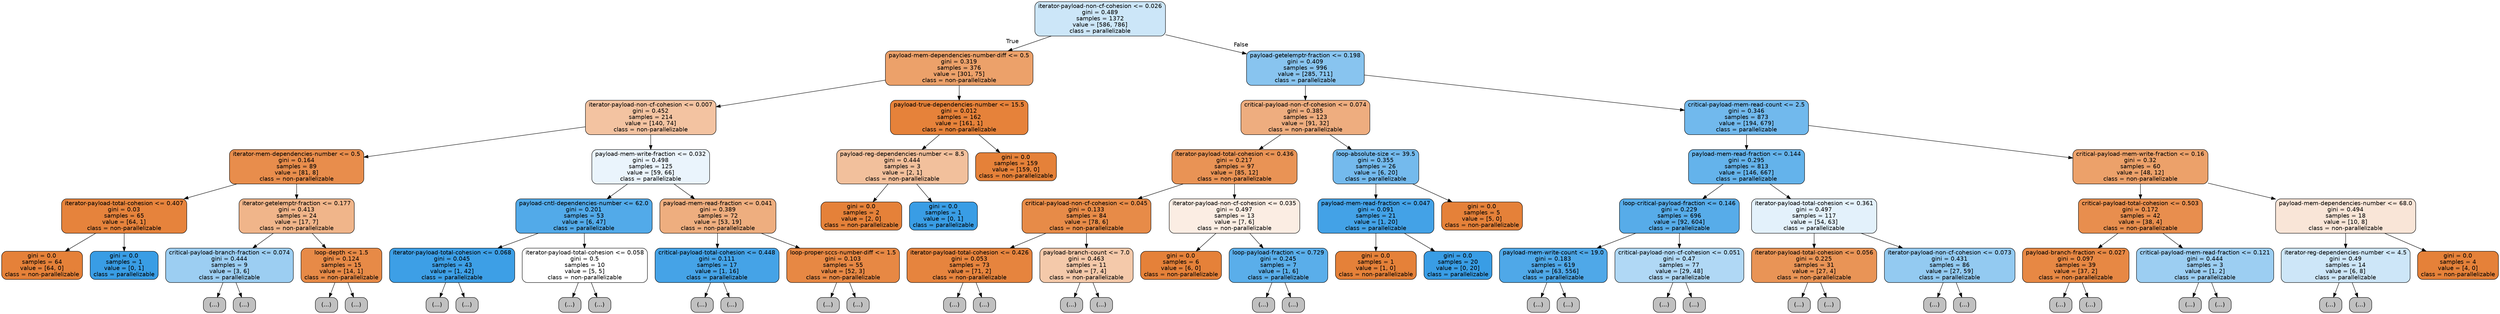 digraph Tree {
node [shape=box, style="filled, rounded", color="black", fontname=helvetica] ;
edge [fontname=helvetica] ;
0 [label="iterator-payload-non-cf-cohesion <= 0.026\ngini = 0.489\nsamples = 1372\nvalue = [586, 786]\nclass = parallelizable", fillcolor="#399de541"] ;
1 [label="payload-mem-dependencies-number-diff <= 0.5\ngini = 0.319\nsamples = 376\nvalue = [301, 75]\nclass = non-parallelizable", fillcolor="#e58139bf"] ;
0 -> 1 [labeldistance=2.5, labelangle=45, headlabel="True"] ;
2 [label="iterator-payload-non-cf-cohesion <= 0.007\ngini = 0.452\nsamples = 214\nvalue = [140, 74]\nclass = non-parallelizable", fillcolor="#e5813978"] ;
1 -> 2 ;
3 [label="iterator-mem-dependencies-number <= 0.5\ngini = 0.164\nsamples = 89\nvalue = [81, 8]\nclass = non-parallelizable", fillcolor="#e58139e6"] ;
2 -> 3 ;
4 [label="iterator-payload-total-cohesion <= 0.407\ngini = 0.03\nsamples = 65\nvalue = [64, 1]\nclass = non-parallelizable", fillcolor="#e58139fb"] ;
3 -> 4 ;
5 [label="gini = 0.0\nsamples = 64\nvalue = [64, 0]\nclass = non-parallelizable", fillcolor="#e58139ff"] ;
4 -> 5 ;
6 [label="gini = 0.0\nsamples = 1\nvalue = [0, 1]\nclass = parallelizable", fillcolor="#399de5ff"] ;
4 -> 6 ;
7 [label="iterator-getelemptr-fraction <= 0.177\ngini = 0.413\nsamples = 24\nvalue = [17, 7]\nclass = non-parallelizable", fillcolor="#e5813996"] ;
3 -> 7 ;
8 [label="critical-payload-branch-fraction <= 0.074\ngini = 0.444\nsamples = 9\nvalue = [3, 6]\nclass = parallelizable", fillcolor="#399de57f"] ;
7 -> 8 ;
9 [label="(...)", fillcolor="#C0C0C0"] ;
8 -> 9 ;
10 [label="(...)", fillcolor="#C0C0C0"] ;
8 -> 10 ;
13 [label="loop-depth <= 1.5\ngini = 0.124\nsamples = 15\nvalue = [14, 1]\nclass = non-parallelizable", fillcolor="#e58139ed"] ;
7 -> 13 ;
14 [label="(...)", fillcolor="#C0C0C0"] ;
13 -> 14 ;
15 [label="(...)", fillcolor="#C0C0C0"] ;
13 -> 15 ;
18 [label="payload-mem-write-fraction <= 0.032\ngini = 0.498\nsamples = 125\nvalue = [59, 66]\nclass = parallelizable", fillcolor="#399de51b"] ;
2 -> 18 ;
19 [label="payload-cntl-dependencies-number <= 62.0\ngini = 0.201\nsamples = 53\nvalue = [6, 47]\nclass = parallelizable", fillcolor="#399de5de"] ;
18 -> 19 ;
20 [label="iterator-payload-total-cohesion <= 0.068\ngini = 0.045\nsamples = 43\nvalue = [1, 42]\nclass = parallelizable", fillcolor="#399de5f9"] ;
19 -> 20 ;
21 [label="(...)", fillcolor="#C0C0C0"] ;
20 -> 21 ;
22 [label="(...)", fillcolor="#C0C0C0"] ;
20 -> 22 ;
23 [label="iterator-payload-total-cohesion <= 0.058\ngini = 0.5\nsamples = 10\nvalue = [5, 5]\nclass = non-parallelizable", fillcolor="#e5813900"] ;
19 -> 23 ;
24 [label="(...)", fillcolor="#C0C0C0"] ;
23 -> 24 ;
25 [label="(...)", fillcolor="#C0C0C0"] ;
23 -> 25 ;
28 [label="payload-mem-read-fraction <= 0.041\ngini = 0.389\nsamples = 72\nvalue = [53, 19]\nclass = non-parallelizable", fillcolor="#e58139a4"] ;
18 -> 28 ;
29 [label="critical-payload-total-cohesion <= 0.448\ngini = 0.111\nsamples = 17\nvalue = [1, 16]\nclass = parallelizable", fillcolor="#399de5ef"] ;
28 -> 29 ;
30 [label="(...)", fillcolor="#C0C0C0"] ;
29 -> 30 ;
31 [label="(...)", fillcolor="#C0C0C0"] ;
29 -> 31 ;
32 [label="loop-proper-sccs-number-diff <= 1.5\ngini = 0.103\nsamples = 55\nvalue = [52, 3]\nclass = non-parallelizable", fillcolor="#e58139f0"] ;
28 -> 32 ;
33 [label="(...)", fillcolor="#C0C0C0"] ;
32 -> 33 ;
40 [label="(...)", fillcolor="#C0C0C0"] ;
32 -> 40 ;
41 [label="payload-true-dependencies-number <= 15.5\ngini = 0.012\nsamples = 162\nvalue = [161, 1]\nclass = non-parallelizable", fillcolor="#e58139fd"] ;
1 -> 41 ;
42 [label="payload-reg-dependencies-number <= 8.5\ngini = 0.444\nsamples = 3\nvalue = [2, 1]\nclass = non-parallelizable", fillcolor="#e581397f"] ;
41 -> 42 ;
43 [label="gini = 0.0\nsamples = 2\nvalue = [2, 0]\nclass = non-parallelizable", fillcolor="#e58139ff"] ;
42 -> 43 ;
44 [label="gini = 0.0\nsamples = 1\nvalue = [0, 1]\nclass = parallelizable", fillcolor="#399de5ff"] ;
42 -> 44 ;
45 [label="gini = 0.0\nsamples = 159\nvalue = [159, 0]\nclass = non-parallelizable", fillcolor="#e58139ff"] ;
41 -> 45 ;
46 [label="payload-getelemptr-fraction <= 0.198\ngini = 0.409\nsamples = 996\nvalue = [285, 711]\nclass = parallelizable", fillcolor="#399de599"] ;
0 -> 46 [labeldistance=2.5, labelangle=-45, headlabel="False"] ;
47 [label="critical-payload-non-cf-cohesion <= 0.074\ngini = 0.385\nsamples = 123\nvalue = [91, 32]\nclass = non-parallelizable", fillcolor="#e58139a5"] ;
46 -> 47 ;
48 [label="iterator-payload-total-cohesion <= 0.436\ngini = 0.217\nsamples = 97\nvalue = [85, 12]\nclass = non-parallelizable", fillcolor="#e58139db"] ;
47 -> 48 ;
49 [label="critical-payload-non-cf-cohesion <= 0.045\ngini = 0.133\nsamples = 84\nvalue = [78, 6]\nclass = non-parallelizable", fillcolor="#e58139eb"] ;
48 -> 49 ;
50 [label="iterator-payload-total-cohesion <= 0.426\ngini = 0.053\nsamples = 73\nvalue = [71, 2]\nclass = non-parallelizable", fillcolor="#e58139f8"] ;
49 -> 50 ;
51 [label="(...)", fillcolor="#C0C0C0"] ;
50 -> 51 ;
56 [label="(...)", fillcolor="#C0C0C0"] ;
50 -> 56 ;
59 [label="payload-branch-count <= 7.0\ngini = 0.463\nsamples = 11\nvalue = [7, 4]\nclass = non-parallelizable", fillcolor="#e581396d"] ;
49 -> 59 ;
60 [label="(...)", fillcolor="#C0C0C0"] ;
59 -> 60 ;
65 [label="(...)", fillcolor="#C0C0C0"] ;
59 -> 65 ;
66 [label="iterator-payload-non-cf-cohesion <= 0.035\ngini = 0.497\nsamples = 13\nvalue = [7, 6]\nclass = non-parallelizable", fillcolor="#e5813924"] ;
48 -> 66 ;
67 [label="gini = 0.0\nsamples = 6\nvalue = [6, 0]\nclass = non-parallelizable", fillcolor="#e58139ff"] ;
66 -> 67 ;
68 [label="loop-payload-fraction <= 0.729\ngini = 0.245\nsamples = 7\nvalue = [1, 6]\nclass = parallelizable", fillcolor="#399de5d4"] ;
66 -> 68 ;
69 [label="(...)", fillcolor="#C0C0C0"] ;
68 -> 69 ;
70 [label="(...)", fillcolor="#C0C0C0"] ;
68 -> 70 ;
71 [label="loop-absolute-size <= 39.5\ngini = 0.355\nsamples = 26\nvalue = [6, 20]\nclass = parallelizable", fillcolor="#399de5b3"] ;
47 -> 71 ;
72 [label="payload-mem-read-fraction <= 0.047\ngini = 0.091\nsamples = 21\nvalue = [1, 20]\nclass = parallelizable", fillcolor="#399de5f2"] ;
71 -> 72 ;
73 [label="gini = 0.0\nsamples = 1\nvalue = [1, 0]\nclass = non-parallelizable", fillcolor="#e58139ff"] ;
72 -> 73 ;
74 [label="gini = 0.0\nsamples = 20\nvalue = [0, 20]\nclass = parallelizable", fillcolor="#399de5ff"] ;
72 -> 74 ;
75 [label="gini = 0.0\nsamples = 5\nvalue = [5, 0]\nclass = non-parallelizable", fillcolor="#e58139ff"] ;
71 -> 75 ;
76 [label="critical-payload-mem-read-count <= 2.5\ngini = 0.346\nsamples = 873\nvalue = [194, 679]\nclass = parallelizable", fillcolor="#399de5b6"] ;
46 -> 76 ;
77 [label="payload-mem-read-fraction <= 0.144\ngini = 0.295\nsamples = 813\nvalue = [146, 667]\nclass = parallelizable", fillcolor="#399de5c7"] ;
76 -> 77 ;
78 [label="loop-critical-payload-fraction <= 0.146\ngini = 0.229\nsamples = 696\nvalue = [92, 604]\nclass = parallelizable", fillcolor="#399de5d8"] ;
77 -> 78 ;
79 [label="payload-mem-write-count <= 19.0\ngini = 0.183\nsamples = 619\nvalue = [63, 556]\nclass = parallelizable", fillcolor="#399de5e2"] ;
78 -> 79 ;
80 [label="(...)", fillcolor="#C0C0C0"] ;
79 -> 80 ;
171 [label="(...)", fillcolor="#C0C0C0"] ;
79 -> 171 ;
172 [label="critical-payload-non-cf-cohesion <= 0.051\ngini = 0.47\nsamples = 77\nvalue = [29, 48]\nclass = parallelizable", fillcolor="#399de565"] ;
78 -> 172 ;
173 [label="(...)", fillcolor="#C0C0C0"] ;
172 -> 173 ;
178 [label="(...)", fillcolor="#C0C0C0"] ;
172 -> 178 ;
193 [label="iterator-payload-total-cohesion <= 0.361\ngini = 0.497\nsamples = 117\nvalue = [54, 63]\nclass = parallelizable", fillcolor="#399de524"] ;
77 -> 193 ;
194 [label="iterator-payload-total-cohesion <= 0.056\ngini = 0.225\nsamples = 31\nvalue = [27, 4]\nclass = non-parallelizable", fillcolor="#e58139d9"] ;
193 -> 194 ;
195 [label="(...)", fillcolor="#C0C0C0"] ;
194 -> 195 ;
196 [label="(...)", fillcolor="#C0C0C0"] ;
194 -> 196 ;
201 [label="iterator-payload-non-cf-cohesion <= 0.073\ngini = 0.431\nsamples = 86\nvalue = [27, 59]\nclass = parallelizable", fillcolor="#399de58a"] ;
193 -> 201 ;
202 [label="(...)", fillcolor="#C0C0C0"] ;
201 -> 202 ;
219 [label="(...)", fillcolor="#C0C0C0"] ;
201 -> 219 ;
228 [label="critical-payload-mem-write-fraction <= 0.16\ngini = 0.32\nsamples = 60\nvalue = [48, 12]\nclass = non-parallelizable", fillcolor="#e58139bf"] ;
76 -> 228 ;
229 [label="critical-payload-total-cohesion <= 0.503\ngini = 0.172\nsamples = 42\nvalue = [38, 4]\nclass = non-parallelizable", fillcolor="#e58139e4"] ;
228 -> 229 ;
230 [label="payload-branch-fraction <= 0.027\ngini = 0.097\nsamples = 39\nvalue = [37, 2]\nclass = non-parallelizable", fillcolor="#e58139f1"] ;
229 -> 230 ;
231 [label="(...)", fillcolor="#C0C0C0"] ;
230 -> 231 ;
234 [label="(...)", fillcolor="#C0C0C0"] ;
230 -> 234 ;
235 [label="critical-payload-mem-read-fraction <= 0.121\ngini = 0.444\nsamples = 3\nvalue = [1, 2]\nclass = parallelizable", fillcolor="#399de57f"] ;
229 -> 235 ;
236 [label="(...)", fillcolor="#C0C0C0"] ;
235 -> 236 ;
237 [label="(...)", fillcolor="#C0C0C0"] ;
235 -> 237 ;
238 [label="payload-mem-dependencies-number <= 68.0\ngini = 0.494\nsamples = 18\nvalue = [10, 8]\nclass = non-parallelizable", fillcolor="#e5813933"] ;
228 -> 238 ;
239 [label="iterator-reg-dependencies-number <= 4.5\ngini = 0.49\nsamples = 14\nvalue = [6, 8]\nclass = parallelizable", fillcolor="#399de540"] ;
238 -> 239 ;
240 [label="(...)", fillcolor="#C0C0C0"] ;
239 -> 240 ;
245 [label="(...)", fillcolor="#C0C0C0"] ;
239 -> 245 ;
246 [label="gini = 0.0\nsamples = 4\nvalue = [4, 0]\nclass = non-parallelizable", fillcolor="#e58139ff"] ;
238 -> 246 ;
}